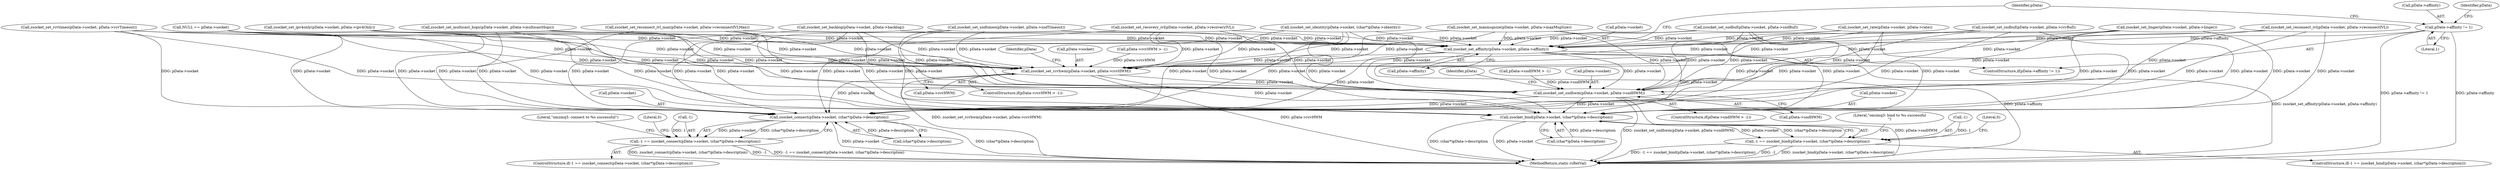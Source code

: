 digraph "1_rsyslog_062d0c671a29f7c6f7dff4a2f1f35df375bbb30b_0@pointer" {
"1000348" [label="(Call,pData->affinity != 1)"];
"1000353" [label="(Call,zsocket_set_affinity(pData->socket, pData->affinity))"];
"1000367" [label="(Call,zsocket_set_rcvhwm(pData->socket, pData->rcvHWM))"];
"1000381" [label="(Call,zsocket_set_sndhwm(pData->socket, pData->sndHWM))"];
"1000399" [label="(Call,zsocket_bind(pData->socket, (char*)pData->description))"];
"1000396" [label="(Call,-1 == zsocket_bind(pData->socket, (char*)pData->description))"];
"1000431" [label="(Call,zsocket_connect(pData->socket, (char*)pData->description))"];
"1000428" [label="(Call,-1 == zsocket_connect(pData->socket, (char*)pData->description))"];
"1000396" [label="(Call,-1 == zsocket_bind(pData->socket, (char*)pData->description))"];
"1000381" [label="(Call,zsocket_set_sndhwm(pData->socket, pData->sndHWM))"];
"1000354" [label="(Call,pData->socket)"];
"1000391" [label="(Identifier,pData)"];
"1000228" [label="(Call,zsocket_set_sndtimeo(pData->socket, pData->sndTimeout))"];
"1000363" [label="(Identifier,pData)"];
"1000200" [label="(Call,zsocket_set_linger(pData->socket, pData->linger))"];
"1000353" [label="(Call,zsocket_set_affinity(pData->socket, pData->affinity))"];
"1000348" [label="(Call,pData->affinity != 1)"];
"1000156" [label="(Call,zsocket_set_identity(pData->socket, (char*)pData->identity))"];
"1000242" [label="(Call,zsocket_set_rcvtimeo(pData->socket, pData->rcvTimeout))"];
"1000186" [label="(Call,zsocket_set_sndbuf(pData->socket, pData->rcvBuf))"];
"1000375" [label="(Call,pData->sndHWM > -1)"];
"1000312" [label="(Call,zsocket_set_reconnect_ivl(pData->socket, pData->reconnectIVL))"];
"1000135" [label="(Call,NULL == pData->socket)"];
"1000284" [label="(Call,zsocket_set_recovery_ivl(pData->socket, pData->recoveryIVL))"];
"1000395" [label="(ControlStructure,if(-1 == zsocket_bind(pData->socket, (char*)pData->description)))"];
"1000374" [label="(ControlStructure,if(pData->sndHWM > -1))"];
"1000270" [label="(Call,zsocket_set_rate(pData->socket, pData->rate))"];
"1000421" [label="(Literal,\"omzmq3: bind to %s successful\n\")"];
"1000347" [label="(ControlStructure,if(pData->affinity != 1))"];
"1000349" [label="(Call,pData->affinity)"];
"1000355" [label="(Identifier,pData)"];
"1000357" [label="(Call,pData->affinity)"];
"1000397" [label="(Call,-1)"];
"1000377" [label="(Identifier,pData)"];
"1000382" [label="(Call,pData->socket)"];
"1000442" [label="(Literal,0)"];
"1000340" [label="(Call,zsocket_set_ipv4only(pData->socket, pData->ipv4Only))"];
"1000298" [label="(Call,zsocket_set_multicast_hops(pData->socket, pData->multicastHops))"];
"1000371" [label="(Call,pData->rcvHWM)"];
"1000367" [label="(Call,zsocket_set_rcvhwm(pData->socket, pData->rcvHWM))"];
"1000431" [label="(Call,zsocket_connect(pData->socket, (char*)pData->description))"];
"1000429" [label="(Call,-1)"];
"1000326" [label="(Call,zsocket_set_reconnect_ivl_max(pData->socket, pData->reconnectIVLMax))"];
"1000427" [label="(ControlStructure,if(-1 == zsocket_connect(pData->socket, (char*)pData->description)))"];
"1000368" [label="(Call,pData->socket)"];
"1000214" [label="(Call,zsocket_set_backlog(pData->socket, pData->backlog))"];
"1000360" [label="(ControlStructure,if(pData->rcvHWM > -1))"];
"1000399" [label="(Call,zsocket_bind(pData->socket, (char*)pData->description))"];
"1000453" [label="(Literal,\"omzmq3: connect to %s successful\")"];
"1000403" [label="(Call,(char*)pData->description)"];
"1000410" [label="(Literal,0)"];
"1000256" [label="(Call,zsocket_set_maxmsgsize(pData->socket, pData->maxMsgSize))"];
"1000352" [label="(Literal,1)"];
"1000459" [label="(MethodReturn,static rsRetVal)"];
"1000432" [label="(Call,pData->socket)"];
"1000435" [label="(Call,(char*)pData->description)"];
"1000361" [label="(Call,pData->rcvHWM > -1)"];
"1000385" [label="(Call,pData->sndHWM)"];
"1000428" [label="(Call,-1 == zsocket_connect(pData->socket, (char*)pData->description))"];
"1000172" [label="(Call,zsocket_set_sndbuf(pData->socket, pData->sndBuf))"];
"1000400" [label="(Call,pData->socket)"];
"1000348" -> "1000347"  [label="AST: "];
"1000348" -> "1000352"  [label="CFG: "];
"1000349" -> "1000348"  [label="AST: "];
"1000352" -> "1000348"  [label="AST: "];
"1000355" -> "1000348"  [label="CFG: "];
"1000363" -> "1000348"  [label="CFG: "];
"1000348" -> "1000459"  [label="DDG: pData->affinity"];
"1000348" -> "1000459"  [label="DDG: pData->affinity != 1"];
"1000348" -> "1000353"  [label="DDG: pData->affinity"];
"1000353" -> "1000347"  [label="AST: "];
"1000353" -> "1000357"  [label="CFG: "];
"1000354" -> "1000353"  [label="AST: "];
"1000357" -> "1000353"  [label="AST: "];
"1000363" -> "1000353"  [label="CFG: "];
"1000353" -> "1000459"  [label="DDG: pData->affinity"];
"1000353" -> "1000459"  [label="DDG: zsocket_set_affinity(pData->socket, pData->affinity)"];
"1000186" -> "1000353"  [label="DDG: pData->socket"];
"1000200" -> "1000353"  [label="DDG: pData->socket"];
"1000284" -> "1000353"  [label="DDG: pData->socket"];
"1000156" -> "1000353"  [label="DDG: pData->socket"];
"1000298" -> "1000353"  [label="DDG: pData->socket"];
"1000312" -> "1000353"  [label="DDG: pData->socket"];
"1000228" -> "1000353"  [label="DDG: pData->socket"];
"1000172" -> "1000353"  [label="DDG: pData->socket"];
"1000326" -> "1000353"  [label="DDG: pData->socket"];
"1000214" -> "1000353"  [label="DDG: pData->socket"];
"1000256" -> "1000353"  [label="DDG: pData->socket"];
"1000340" -> "1000353"  [label="DDG: pData->socket"];
"1000270" -> "1000353"  [label="DDG: pData->socket"];
"1000135" -> "1000353"  [label="DDG: pData->socket"];
"1000242" -> "1000353"  [label="DDG: pData->socket"];
"1000353" -> "1000367"  [label="DDG: pData->socket"];
"1000353" -> "1000381"  [label="DDG: pData->socket"];
"1000353" -> "1000399"  [label="DDG: pData->socket"];
"1000353" -> "1000431"  [label="DDG: pData->socket"];
"1000367" -> "1000360"  [label="AST: "];
"1000367" -> "1000371"  [label="CFG: "];
"1000368" -> "1000367"  [label="AST: "];
"1000371" -> "1000367"  [label="AST: "];
"1000377" -> "1000367"  [label="CFG: "];
"1000367" -> "1000459"  [label="DDG: zsocket_set_rcvhwm(pData->socket, pData->rcvHWM)"];
"1000367" -> "1000459"  [label="DDG: pData->rcvHWM"];
"1000186" -> "1000367"  [label="DDG: pData->socket"];
"1000200" -> "1000367"  [label="DDG: pData->socket"];
"1000284" -> "1000367"  [label="DDG: pData->socket"];
"1000156" -> "1000367"  [label="DDG: pData->socket"];
"1000298" -> "1000367"  [label="DDG: pData->socket"];
"1000312" -> "1000367"  [label="DDG: pData->socket"];
"1000228" -> "1000367"  [label="DDG: pData->socket"];
"1000172" -> "1000367"  [label="DDG: pData->socket"];
"1000214" -> "1000367"  [label="DDG: pData->socket"];
"1000256" -> "1000367"  [label="DDG: pData->socket"];
"1000326" -> "1000367"  [label="DDG: pData->socket"];
"1000340" -> "1000367"  [label="DDG: pData->socket"];
"1000270" -> "1000367"  [label="DDG: pData->socket"];
"1000135" -> "1000367"  [label="DDG: pData->socket"];
"1000242" -> "1000367"  [label="DDG: pData->socket"];
"1000361" -> "1000367"  [label="DDG: pData->rcvHWM"];
"1000367" -> "1000381"  [label="DDG: pData->socket"];
"1000367" -> "1000399"  [label="DDG: pData->socket"];
"1000367" -> "1000431"  [label="DDG: pData->socket"];
"1000381" -> "1000374"  [label="AST: "];
"1000381" -> "1000385"  [label="CFG: "];
"1000382" -> "1000381"  [label="AST: "];
"1000385" -> "1000381"  [label="AST: "];
"1000391" -> "1000381"  [label="CFG: "];
"1000381" -> "1000459"  [label="DDG: zsocket_set_sndhwm(pData->socket, pData->sndHWM)"];
"1000381" -> "1000459"  [label="DDG: pData->sndHWM"];
"1000186" -> "1000381"  [label="DDG: pData->socket"];
"1000200" -> "1000381"  [label="DDG: pData->socket"];
"1000284" -> "1000381"  [label="DDG: pData->socket"];
"1000156" -> "1000381"  [label="DDG: pData->socket"];
"1000298" -> "1000381"  [label="DDG: pData->socket"];
"1000312" -> "1000381"  [label="DDG: pData->socket"];
"1000228" -> "1000381"  [label="DDG: pData->socket"];
"1000172" -> "1000381"  [label="DDG: pData->socket"];
"1000214" -> "1000381"  [label="DDG: pData->socket"];
"1000256" -> "1000381"  [label="DDG: pData->socket"];
"1000326" -> "1000381"  [label="DDG: pData->socket"];
"1000340" -> "1000381"  [label="DDG: pData->socket"];
"1000270" -> "1000381"  [label="DDG: pData->socket"];
"1000135" -> "1000381"  [label="DDG: pData->socket"];
"1000242" -> "1000381"  [label="DDG: pData->socket"];
"1000375" -> "1000381"  [label="DDG: pData->sndHWM"];
"1000381" -> "1000399"  [label="DDG: pData->socket"];
"1000381" -> "1000431"  [label="DDG: pData->socket"];
"1000399" -> "1000396"  [label="AST: "];
"1000399" -> "1000403"  [label="CFG: "];
"1000400" -> "1000399"  [label="AST: "];
"1000403" -> "1000399"  [label="AST: "];
"1000396" -> "1000399"  [label="CFG: "];
"1000399" -> "1000459"  [label="DDG: (char*)pData->description"];
"1000399" -> "1000459"  [label="DDG: pData->socket"];
"1000399" -> "1000396"  [label="DDG: pData->socket"];
"1000399" -> "1000396"  [label="DDG: (char*)pData->description"];
"1000186" -> "1000399"  [label="DDG: pData->socket"];
"1000200" -> "1000399"  [label="DDG: pData->socket"];
"1000284" -> "1000399"  [label="DDG: pData->socket"];
"1000156" -> "1000399"  [label="DDG: pData->socket"];
"1000298" -> "1000399"  [label="DDG: pData->socket"];
"1000312" -> "1000399"  [label="DDG: pData->socket"];
"1000228" -> "1000399"  [label="DDG: pData->socket"];
"1000172" -> "1000399"  [label="DDG: pData->socket"];
"1000214" -> "1000399"  [label="DDG: pData->socket"];
"1000256" -> "1000399"  [label="DDG: pData->socket"];
"1000326" -> "1000399"  [label="DDG: pData->socket"];
"1000340" -> "1000399"  [label="DDG: pData->socket"];
"1000270" -> "1000399"  [label="DDG: pData->socket"];
"1000135" -> "1000399"  [label="DDG: pData->socket"];
"1000242" -> "1000399"  [label="DDG: pData->socket"];
"1000403" -> "1000399"  [label="DDG: pData->description"];
"1000396" -> "1000395"  [label="AST: "];
"1000397" -> "1000396"  [label="AST: "];
"1000410" -> "1000396"  [label="CFG: "];
"1000421" -> "1000396"  [label="CFG: "];
"1000396" -> "1000459"  [label="DDG: -1 == zsocket_bind(pData->socket, (char*)pData->description)"];
"1000396" -> "1000459"  [label="DDG: -1"];
"1000396" -> "1000459"  [label="DDG: zsocket_bind(pData->socket, (char*)pData->description)"];
"1000397" -> "1000396"  [label="DDG: 1"];
"1000431" -> "1000428"  [label="AST: "];
"1000431" -> "1000435"  [label="CFG: "];
"1000432" -> "1000431"  [label="AST: "];
"1000435" -> "1000431"  [label="AST: "];
"1000428" -> "1000431"  [label="CFG: "];
"1000431" -> "1000459"  [label="DDG: pData->socket"];
"1000431" -> "1000459"  [label="DDG: (char*)pData->description"];
"1000431" -> "1000428"  [label="DDG: pData->socket"];
"1000431" -> "1000428"  [label="DDG: (char*)pData->description"];
"1000186" -> "1000431"  [label="DDG: pData->socket"];
"1000200" -> "1000431"  [label="DDG: pData->socket"];
"1000284" -> "1000431"  [label="DDG: pData->socket"];
"1000156" -> "1000431"  [label="DDG: pData->socket"];
"1000298" -> "1000431"  [label="DDG: pData->socket"];
"1000312" -> "1000431"  [label="DDG: pData->socket"];
"1000228" -> "1000431"  [label="DDG: pData->socket"];
"1000172" -> "1000431"  [label="DDG: pData->socket"];
"1000214" -> "1000431"  [label="DDG: pData->socket"];
"1000256" -> "1000431"  [label="DDG: pData->socket"];
"1000326" -> "1000431"  [label="DDG: pData->socket"];
"1000340" -> "1000431"  [label="DDG: pData->socket"];
"1000270" -> "1000431"  [label="DDG: pData->socket"];
"1000135" -> "1000431"  [label="DDG: pData->socket"];
"1000242" -> "1000431"  [label="DDG: pData->socket"];
"1000435" -> "1000431"  [label="DDG: pData->description"];
"1000428" -> "1000427"  [label="AST: "];
"1000429" -> "1000428"  [label="AST: "];
"1000442" -> "1000428"  [label="CFG: "];
"1000453" -> "1000428"  [label="CFG: "];
"1000428" -> "1000459"  [label="DDG: -1 == zsocket_connect(pData->socket, (char*)pData->description)"];
"1000428" -> "1000459"  [label="DDG: zsocket_connect(pData->socket, (char*)pData->description)"];
"1000428" -> "1000459"  [label="DDG: -1"];
"1000429" -> "1000428"  [label="DDG: 1"];
}
